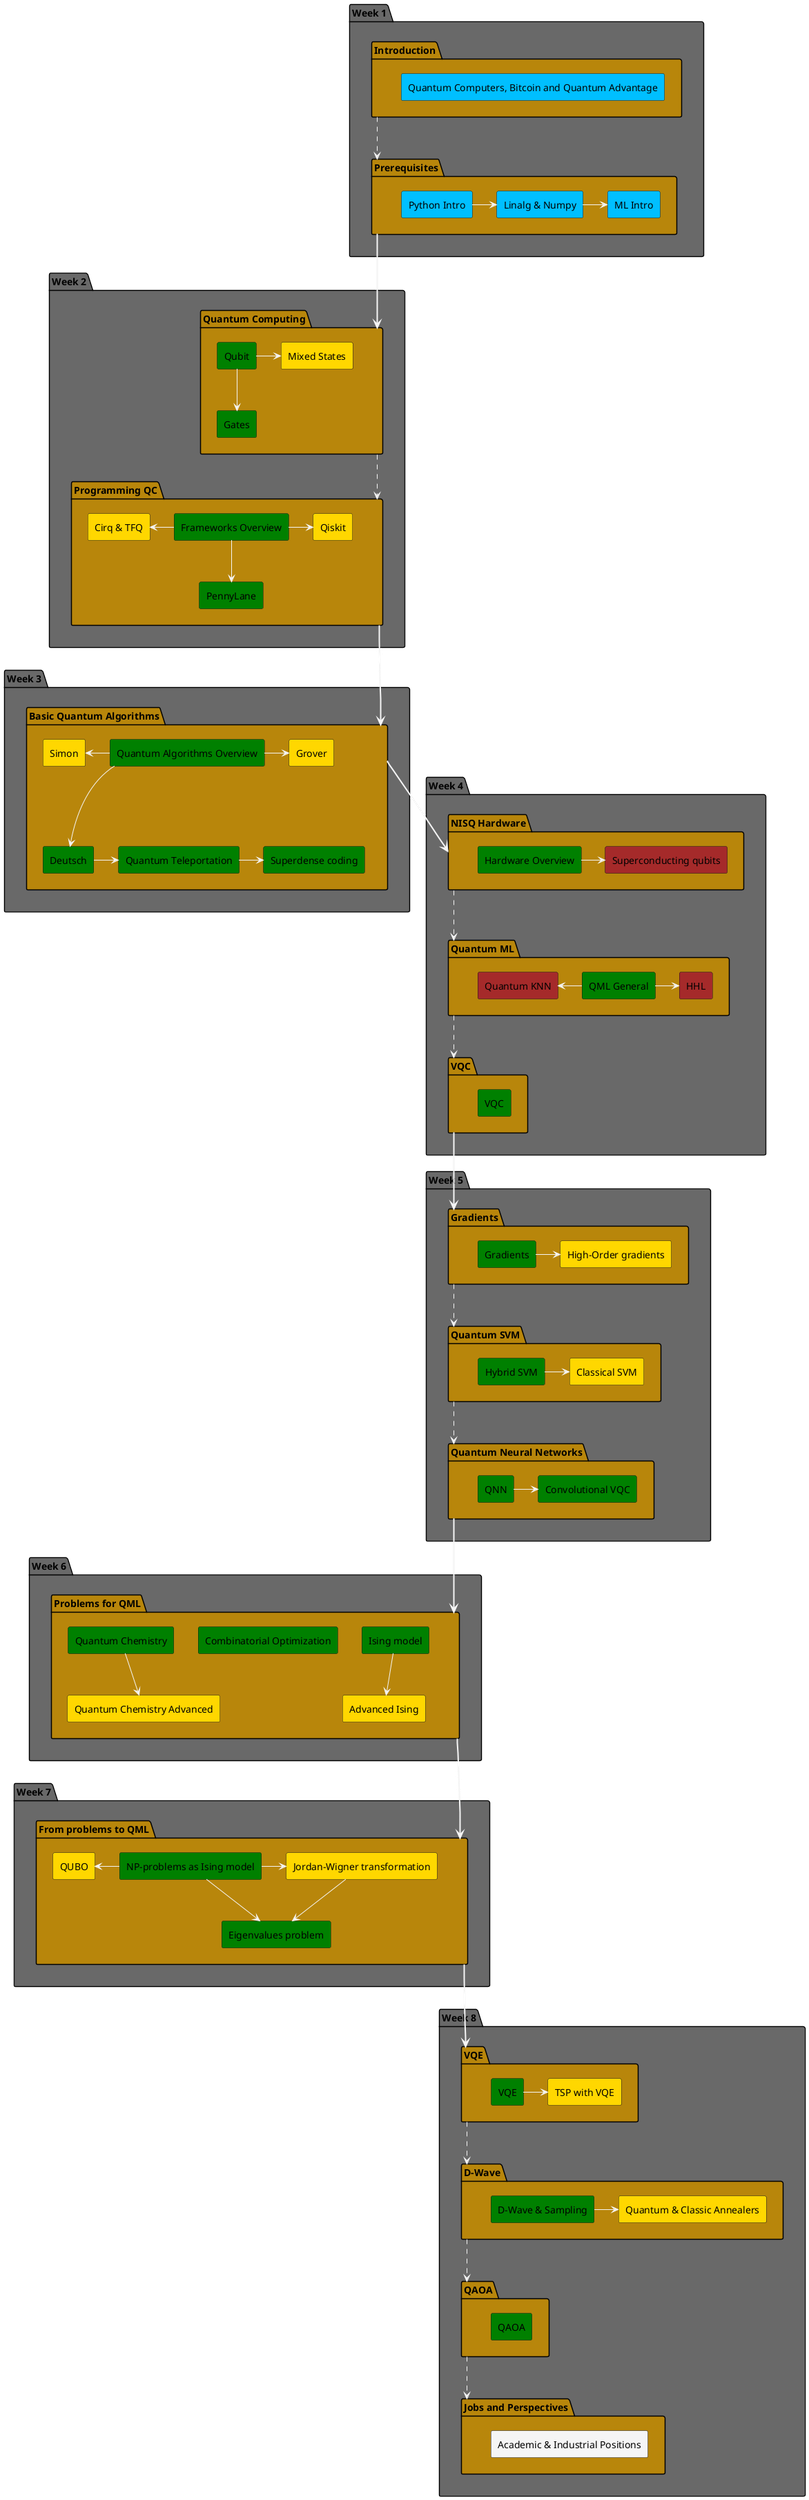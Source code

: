 @startuml

skinparam {
        BackgroundColor #transparent
        ArrowColor #WhiteSmoke
}

package "Week 1" as week_1 #DimGrey {

        package "Introduction" as sub_intro #DarkGoldenRod {
                rectangle "Quantum Computers, Bitcoin and Quantum Advantage" as intro_quantum #DeepSkyBlue
        }

        package "Prerequisites" as sub_prereq #DarkGoldenRod {
                rectangle "Python Intro" as intro_python #DeepSkyBlue
                rectangle "Linalg & Numpy" as intro_linalg_numpy #DeepSkyBlue
                rectangle "ML Intro" as intro_ml #DeepSkyBlue

                intro_python -> intro_linalg_numpy
                intro_linalg_numpy -> intro_ml
        }

  sub_intro -.-> sub_prereq
}

package "Week 2" as week_2 #DimGrey {

        package "Quantum Computing" as sub_qci #DarkGoldenRod {
                rectangle "Qubit" as qubit #Green
                rectangle "Gates" as gates #Green
                rectangle "Mixed States" as mixed_states #Gold

                qubit --> gates
                qubit -> mixed_states
        }

        sub_prereq ==> sub_qci

        package "Programming QC" as sub_pqc #DarkGoldenRod {
                rectangle "Frameworks Overview" as frameworks_overview #Green
                rectangle "PennyLane" as pennylane #Green
                rectangle "Cirq & TFQ" as cirq_tfq #Gold
                rectangle "Qiskit" as qiskit #Gold

                frameworks_overview --> pennylane
                cirq_tfq <- frameworks_overview
                frameworks_overview -> qiskit
        }

        sub_qci -.-> sub_pqc
}


package "Week 3" as week_3 #DimGrey {

        package "Basic Quantum Algorithms" as sub_qalgo #DarkGoldenRod {
                rectangle "Quantum Algorithms Overview" as quantum_algorithms_overview #Green
                rectangle "Deutsch" as deutsch #Green
                rectangle "Quantum Teleportation" as quantum_teleportation #Green
                rectangle "Superdense coding" as superdense_coding #Green
                rectangle "Grover" as grover #Gold
                rectangle "Simon" as saimon #Gold

                saimon <- quantum_algorithms_overview
                quantum_algorithms_overview -> grover
                quantum_algorithms_overview --> deutsch
                deutsch -> quantum_teleportation
                quantum_teleportation -> superdense_coding
        }

        sub_pqc ====> sub_qalgo
}

package "Week 4" as week_4 #DimGrey {

        package "NISQ Hardware" as sub_nisq_hw #DarkGoldenRod {
                rectangle "Hardware Overview" as hardware_overview #Green
                rectangle "Superconducting qubits" as superconducting_qubits #Brown

                hardware_overview -> superconducting_qubits
        }

        sub_qalgo ==> sub_nisq_hw

        package "Quantum ML" as sub_qml #DarkGoldenRod {
                rectangle "QML General" as qml_general #Green
                rectangle "HHL" as hhl #Brown
                rectangle "Quantum KNN" as qknn #Brown

                qml_general -> hhl
                qknn <- qml_general
        }

        sub_nisq_hw -.-> sub_qml

        package "VQC" as sub_vqc #DarkGoldenRod {
                rectangle "VQC" as vqc #Green
        }

        sub_qml -.-> sub_vqc
}

package "Week 5" as week_5 #DimGrey {

        package "Gradients" as sub_gradient #DarkGoldenRod {
                rectangle "Gradients" as gradients #Green
                rectangle "High-Order gradients" as high_gradients #Gold

                gradients -> high_gradients
        }

        sub_vqc ==> sub_gradient

        package "Quantum SVM" as sub_qsvm #DarkGoldenRod {
                rectangle "Hybrid SVM" as hybrid_svm #Green
                rectangle "Classical SVM" as classical_svm #Gold

                hybrid_svm -> classical_svm
        }

        sub_gradient -.-> sub_qsvm

        package "Quantum Neural Networks" as sub_qnn #DarkGoldenRod {
                rectangle "QNN" as quantum_nn #Green
                'rectangle "Barren plateaus" as barren #Gold
                rectangle "Convolutional VQC" as quantum_cnn #Green

                quantum_nn -> quantum_cnn
        }

        sub_qsvm -.-> sub_qnn
}

package "Week 6" as week_6 #DimGrey {

        package "Problems for QML" as sub_problem_qml #DarkGoldenRod {
                rectangle "Ising model" as ising #Green
                rectangle "Advanced Ising" as ising_advanced #Gold
                rectangle "Combinatorial Optimization" as combinatorial_optimization #Green
                rectangle "Quantum Chemistry" as quantum_chemistry #Green
                rectangle "Quantum Chemistry Advanced" as quantum_chemistry_advanced #Gold

                ising --> ising_advanced
                quantum_chemistry --> quantum_chemistry_advanced
        }

        sub_qnn ==> sub_problem_qml
}

package "Week 7" as week_7 #DimGrey {

        package "From problems to QML" as sub_from_problen_to_qml #DarkGoldenRod {
                rectangle "NP-problems as Ising model" as np_problem_ising #Green
                rectangle "Jordan-Wigner transformation" as jordan_wigner #Gold
                rectangle "QUBO" as qubo #Gold
                rectangle "Eigenvalues problem" as eigenvalues_problem #Green

                np_problem_ising --> eigenvalues_problem
                np_problem_ising -> jordan_wigner
                qubo <- np_problem_ising
                jordan_wigner --> eigenvalues_problem
        }

        sub_problem_qml ====> sub_from_problen_to_qml
}

package "Week 8" as week_8 #DimGrey {

        package "VQE" as sub_vqe #DarkGoldenRod {
                rectangle "VQE" as vqe #Green
                rectangle "TSP with VQE" as tsp_with_vqe #Gold

                vqe -> tsp_with_vqe
        }

        sub_from_problen_to_qml ====> sub_vqe

        package "D-Wave" as sub_dwave #DarkGoldenRod {
                rectangle "D-Wave & Sampling" as d_wave #Green
                rectangle "Quantum & Classic Annealers" as q_c_annealers #Gold

                d_wave -> q_c_annealers
        }

        sub_vqe -.-> sub_dwave

        package "QAOA" as sub_qaoa #DarkGoldenRod {
         rectangle "QAOA" as qaoa #Green
        }

        sub_dwave -.-> sub_qaoa

        package "Jobs and Perspectives" as sub_job_perpsp #DarkGoldenRod {
          rectangle "Academic & Industrial Positions" as academic_industrial #WhiteSmoke
        }

        sub_qaoa -.-> sub_job_perpsp
}

@enduml
